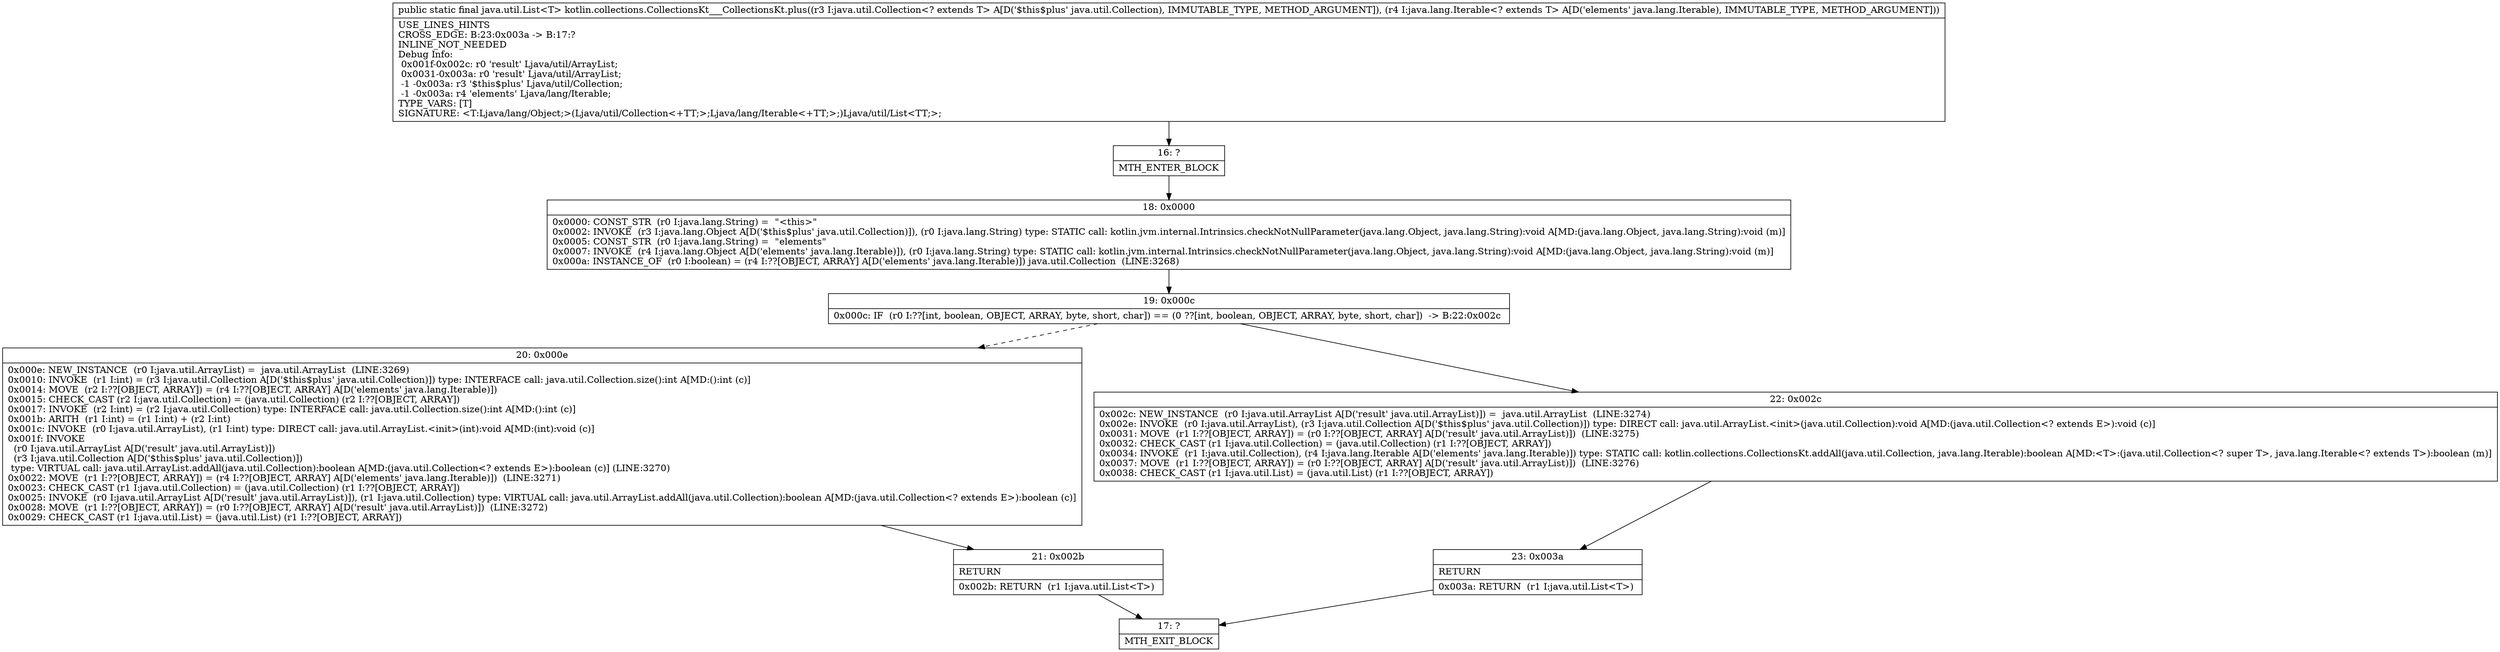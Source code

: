 digraph "CFG forkotlin.collections.CollectionsKt___CollectionsKt.plus(Ljava\/util\/Collection;Ljava\/lang\/Iterable;)Ljava\/util\/List;" {
Node_16 [shape=record,label="{16\:\ ?|MTH_ENTER_BLOCK\l}"];
Node_18 [shape=record,label="{18\:\ 0x0000|0x0000: CONST_STR  (r0 I:java.lang.String) =  \"\<this\>\" \l0x0002: INVOKE  (r3 I:java.lang.Object A[D('$this$plus' java.util.Collection)]), (r0 I:java.lang.String) type: STATIC call: kotlin.jvm.internal.Intrinsics.checkNotNullParameter(java.lang.Object, java.lang.String):void A[MD:(java.lang.Object, java.lang.String):void (m)]\l0x0005: CONST_STR  (r0 I:java.lang.String) =  \"elements\" \l0x0007: INVOKE  (r4 I:java.lang.Object A[D('elements' java.lang.Iterable)]), (r0 I:java.lang.String) type: STATIC call: kotlin.jvm.internal.Intrinsics.checkNotNullParameter(java.lang.Object, java.lang.String):void A[MD:(java.lang.Object, java.lang.String):void (m)]\l0x000a: INSTANCE_OF  (r0 I:boolean) = (r4 I:??[OBJECT, ARRAY] A[D('elements' java.lang.Iterable)]) java.util.Collection  (LINE:3268)\l}"];
Node_19 [shape=record,label="{19\:\ 0x000c|0x000c: IF  (r0 I:??[int, boolean, OBJECT, ARRAY, byte, short, char]) == (0 ??[int, boolean, OBJECT, ARRAY, byte, short, char])  \-\> B:22:0x002c \l}"];
Node_20 [shape=record,label="{20\:\ 0x000e|0x000e: NEW_INSTANCE  (r0 I:java.util.ArrayList) =  java.util.ArrayList  (LINE:3269)\l0x0010: INVOKE  (r1 I:int) = (r3 I:java.util.Collection A[D('$this$plus' java.util.Collection)]) type: INTERFACE call: java.util.Collection.size():int A[MD:():int (c)]\l0x0014: MOVE  (r2 I:??[OBJECT, ARRAY]) = (r4 I:??[OBJECT, ARRAY] A[D('elements' java.lang.Iterable)]) \l0x0015: CHECK_CAST (r2 I:java.util.Collection) = (java.util.Collection) (r2 I:??[OBJECT, ARRAY]) \l0x0017: INVOKE  (r2 I:int) = (r2 I:java.util.Collection) type: INTERFACE call: java.util.Collection.size():int A[MD:():int (c)]\l0x001b: ARITH  (r1 I:int) = (r1 I:int) + (r2 I:int) \l0x001c: INVOKE  (r0 I:java.util.ArrayList), (r1 I:int) type: DIRECT call: java.util.ArrayList.\<init\>(int):void A[MD:(int):void (c)]\l0x001f: INVOKE  \l  (r0 I:java.util.ArrayList A[D('result' java.util.ArrayList)])\l  (r3 I:java.util.Collection A[D('$this$plus' java.util.Collection)])\l type: VIRTUAL call: java.util.ArrayList.addAll(java.util.Collection):boolean A[MD:(java.util.Collection\<? extends E\>):boolean (c)] (LINE:3270)\l0x0022: MOVE  (r1 I:??[OBJECT, ARRAY]) = (r4 I:??[OBJECT, ARRAY] A[D('elements' java.lang.Iterable)])  (LINE:3271)\l0x0023: CHECK_CAST (r1 I:java.util.Collection) = (java.util.Collection) (r1 I:??[OBJECT, ARRAY]) \l0x0025: INVOKE  (r0 I:java.util.ArrayList A[D('result' java.util.ArrayList)]), (r1 I:java.util.Collection) type: VIRTUAL call: java.util.ArrayList.addAll(java.util.Collection):boolean A[MD:(java.util.Collection\<? extends E\>):boolean (c)]\l0x0028: MOVE  (r1 I:??[OBJECT, ARRAY]) = (r0 I:??[OBJECT, ARRAY] A[D('result' java.util.ArrayList)])  (LINE:3272)\l0x0029: CHECK_CAST (r1 I:java.util.List) = (java.util.List) (r1 I:??[OBJECT, ARRAY]) \l}"];
Node_21 [shape=record,label="{21\:\ 0x002b|RETURN\l|0x002b: RETURN  (r1 I:java.util.List\<T\>) \l}"];
Node_17 [shape=record,label="{17\:\ ?|MTH_EXIT_BLOCK\l}"];
Node_22 [shape=record,label="{22\:\ 0x002c|0x002c: NEW_INSTANCE  (r0 I:java.util.ArrayList A[D('result' java.util.ArrayList)]) =  java.util.ArrayList  (LINE:3274)\l0x002e: INVOKE  (r0 I:java.util.ArrayList), (r3 I:java.util.Collection A[D('$this$plus' java.util.Collection)]) type: DIRECT call: java.util.ArrayList.\<init\>(java.util.Collection):void A[MD:(java.util.Collection\<? extends E\>):void (c)]\l0x0031: MOVE  (r1 I:??[OBJECT, ARRAY]) = (r0 I:??[OBJECT, ARRAY] A[D('result' java.util.ArrayList)])  (LINE:3275)\l0x0032: CHECK_CAST (r1 I:java.util.Collection) = (java.util.Collection) (r1 I:??[OBJECT, ARRAY]) \l0x0034: INVOKE  (r1 I:java.util.Collection), (r4 I:java.lang.Iterable A[D('elements' java.lang.Iterable)]) type: STATIC call: kotlin.collections.CollectionsKt.addAll(java.util.Collection, java.lang.Iterable):boolean A[MD:\<T\>:(java.util.Collection\<? super T\>, java.lang.Iterable\<? extends T\>):boolean (m)]\l0x0037: MOVE  (r1 I:??[OBJECT, ARRAY]) = (r0 I:??[OBJECT, ARRAY] A[D('result' java.util.ArrayList)])  (LINE:3276)\l0x0038: CHECK_CAST (r1 I:java.util.List) = (java.util.List) (r1 I:??[OBJECT, ARRAY]) \l}"];
Node_23 [shape=record,label="{23\:\ 0x003a|RETURN\l|0x003a: RETURN  (r1 I:java.util.List\<T\>) \l}"];
MethodNode[shape=record,label="{public static final java.util.List\<T\> kotlin.collections.CollectionsKt___CollectionsKt.plus((r3 I:java.util.Collection\<? extends T\> A[D('$this$plus' java.util.Collection), IMMUTABLE_TYPE, METHOD_ARGUMENT]), (r4 I:java.lang.Iterable\<? extends T\> A[D('elements' java.lang.Iterable), IMMUTABLE_TYPE, METHOD_ARGUMENT]))  | USE_LINES_HINTS\lCROSS_EDGE: B:23:0x003a \-\> B:17:?\lINLINE_NOT_NEEDED\lDebug Info:\l  0x001f\-0x002c: r0 'result' Ljava\/util\/ArrayList;\l  0x0031\-0x003a: r0 'result' Ljava\/util\/ArrayList;\l  \-1 \-0x003a: r3 '$this$plus' Ljava\/util\/Collection;\l  \-1 \-0x003a: r4 'elements' Ljava\/lang\/Iterable;\lTYPE_VARS: [T]\lSIGNATURE: \<T:Ljava\/lang\/Object;\>(Ljava\/util\/Collection\<+TT;\>;Ljava\/lang\/Iterable\<+TT;\>;)Ljava\/util\/List\<TT;\>;\l}"];
MethodNode -> Node_16;Node_16 -> Node_18;
Node_18 -> Node_19;
Node_19 -> Node_20[style=dashed];
Node_19 -> Node_22;
Node_20 -> Node_21;
Node_21 -> Node_17;
Node_22 -> Node_23;
Node_23 -> Node_17;
}

